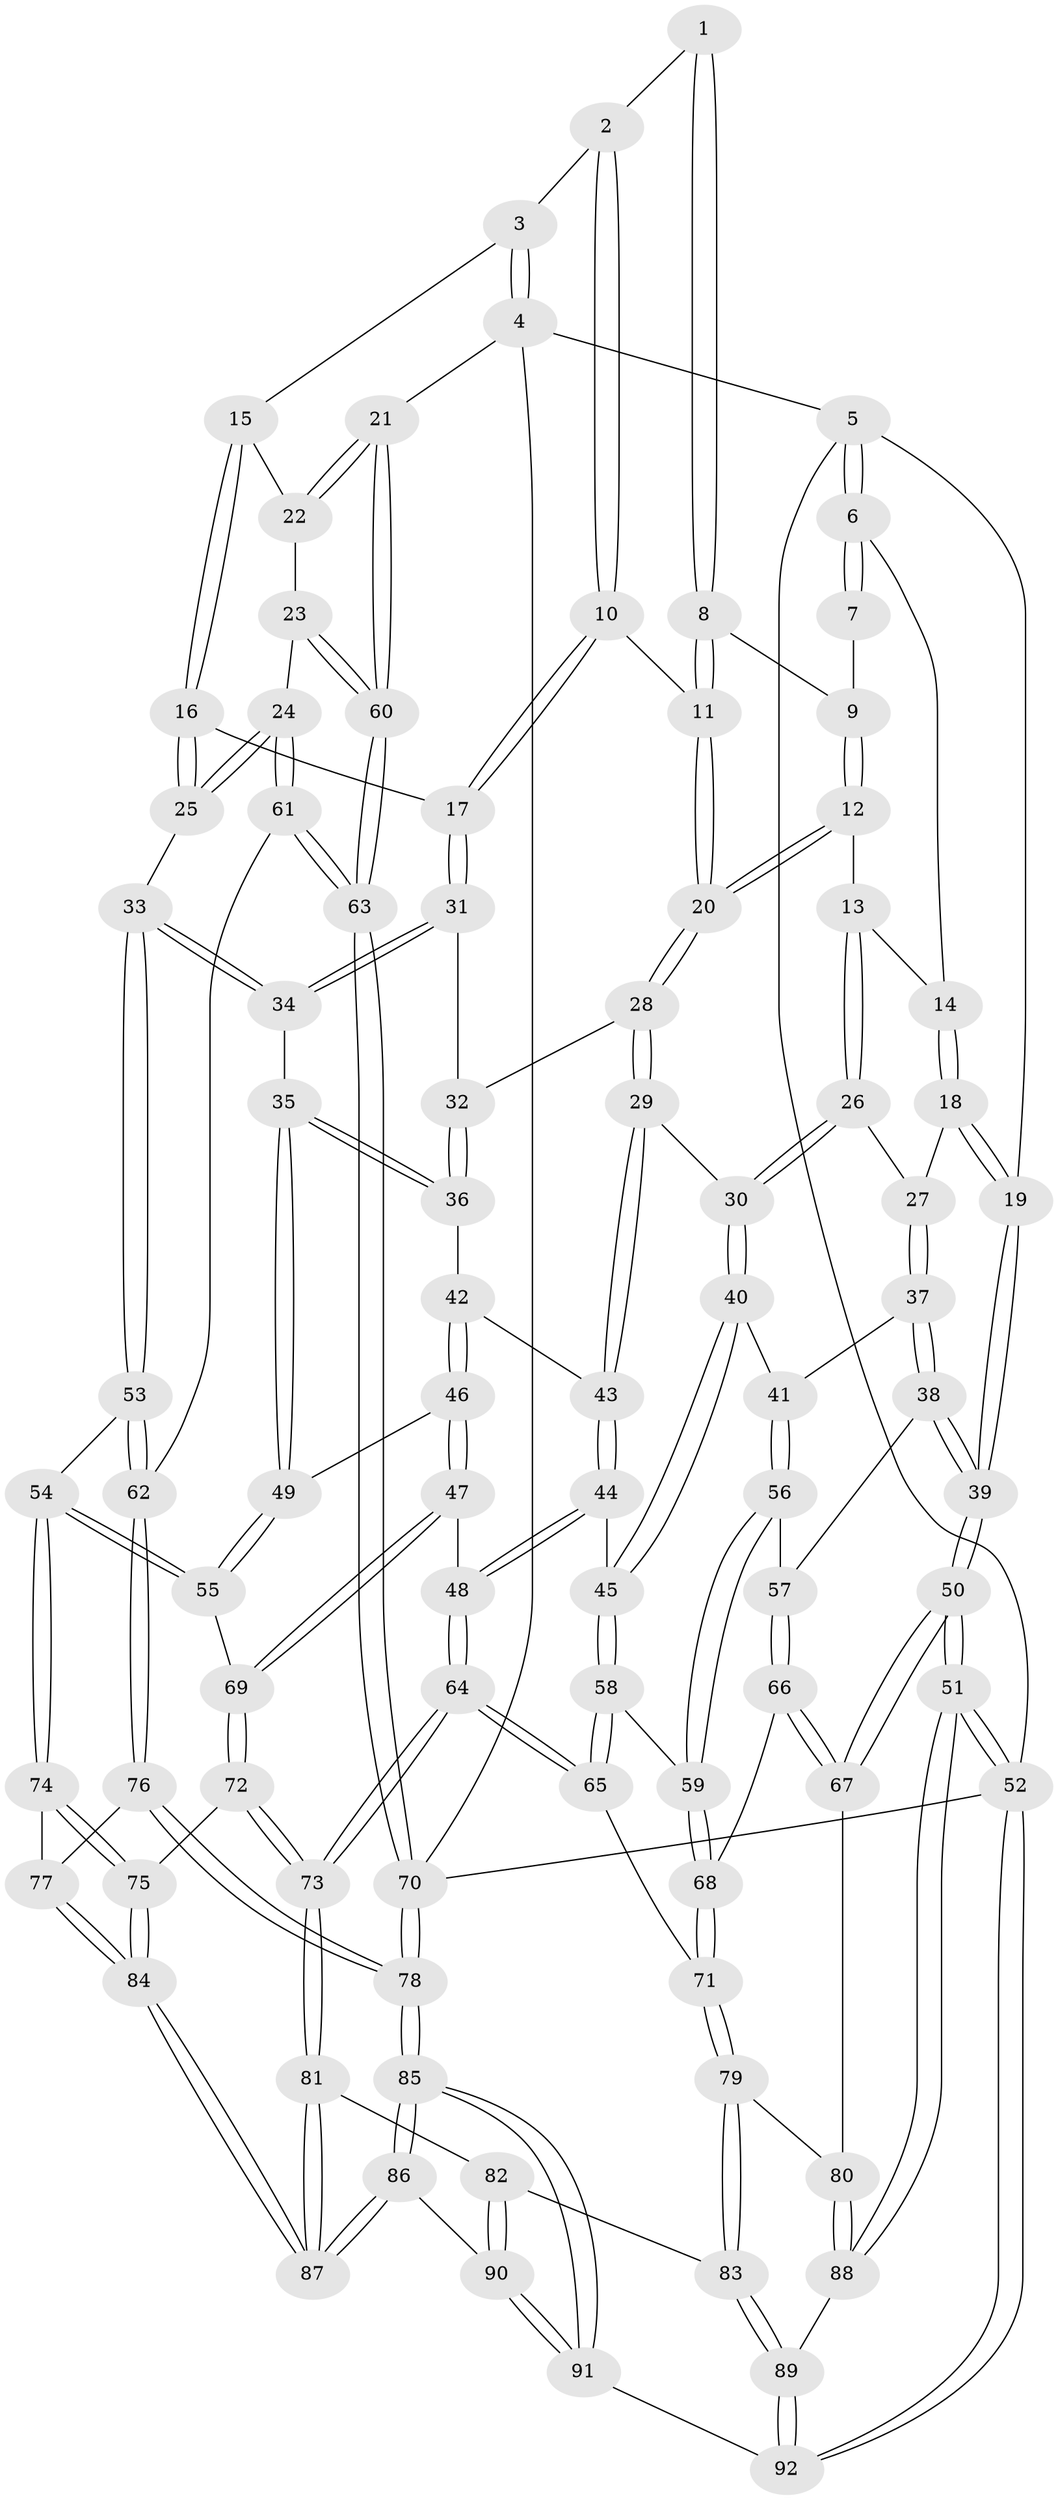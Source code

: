 // Generated by graph-tools (version 1.1) at 2025/00/03/09/25 05:00:48]
// undirected, 92 vertices, 227 edges
graph export_dot {
graph [start="1"]
  node [color=gray90,style=filled];
  1 [pos="+0.6465106364382309+0"];
  2 [pos="+0.7011308436307798+0"];
  3 [pos="+1+0"];
  4 [pos="+1+0"];
  5 [pos="+0+0"];
  6 [pos="+0.10739273058429478+0"];
  7 [pos="+0.372312865879983+0"];
  8 [pos="+0.5664609763845778+0.08141990344013648"];
  9 [pos="+0.46336736447009+0.03515016635397287"];
  10 [pos="+0.7121216786551078+0.1414654689239985"];
  11 [pos="+0.5684442103483707+0.10876355074347901"];
  12 [pos="+0.3733450098093798+0.10499709298417673"];
  13 [pos="+0.3326584609924508+0.09870920382197411"];
  14 [pos="+0.2174462969454567+0"];
  15 [pos="+0.8427803093851602+0.10863682431583942"];
  16 [pos="+0.8010729295938877+0.14105063674358564"];
  17 [pos="+0.7266902565524013+0.1527567956635804"];
  18 [pos="+0.19984442838898775+0.19986105236503127"];
  19 [pos="+0+0"];
  20 [pos="+0.5202898950689914+0.17257751278267697"];
  21 [pos="+1+0.21000528040242933"];
  22 [pos="+0.8951700276233702+0.1601677062753306"];
  23 [pos="+0.9460971157855608+0.3513491279629004"];
  24 [pos="+0.8976496890456674+0.36987169479657417"];
  25 [pos="+0.8714770592464374+0.36863010718648603"];
  26 [pos="+0.31506499446011577+0.18057935367295191"];
  27 [pos="+0.2303213919420214+0.24353642237001363"];
  28 [pos="+0.5189509869506345+0.2224890801787704"];
  29 [pos="+0.4821732584278579+0.27986007765247656"];
  30 [pos="+0.3938366739364406+0.27573141922810857"];
  31 [pos="+0.7027147748051709+0.23982900281330358"];
  32 [pos="+0.6259154837410388+0.2628839068285451"];
  33 [pos="+0.8382956452720446+0.37789705567421505"];
  34 [pos="+0.7801555466989935+0.36722629931048917"];
  35 [pos="+0.7225145713224621+0.38933408495140487"];
  36 [pos="+0.6351635376899549+0.37325281972262947"];
  37 [pos="+0.21664742879218019+0.2815368830003526"];
  38 [pos="+0+0.3060677733459328"];
  39 [pos="+0+0.2582358523427622"];
  40 [pos="+0.2812379063549153+0.38422997998772834"];
  41 [pos="+0.28073149618912674+0.38414600767520185"];
  42 [pos="+0.6148061374619372+0.38126463661781634"];
  43 [pos="+0.4927844896942894+0.32983847608746936"];
  44 [pos="+0.45956820144530525+0.42622179036022256"];
  45 [pos="+0.35086842544825475+0.4429239073322205"];
  46 [pos="+0.5770606298362453+0.4828793392308336"];
  47 [pos="+0.5471051266803099+0.5182702498146982"];
  48 [pos="+0.529287705416402+0.5182601989450897"];
  49 [pos="+0.6903545030457862+0.4625288009605337"];
  50 [pos="+0+0.667958038339403"];
  51 [pos="+0+1"];
  52 [pos="+0+1"];
  53 [pos="+0.7959358905750735+0.5104227160579191"];
  54 [pos="+0.7201111977028261+0.5860489339285151"];
  55 [pos="+0.7051313503692613+0.5817212725892588"];
  56 [pos="+0.19178098696445112+0.4540628939995368"];
  57 [pos="+0.1340462780635512+0.4528699089716835"];
  58 [pos="+0.34858762432284185+0.4798830418693293"];
  59 [pos="+0.2247436311531962+0.5427691443639086"];
  60 [pos="+1+0.31190765695622885"];
  61 [pos="+0.9406161690619973+0.6160214467549462"];
  62 [pos="+0.9283459998299511+0.6226485834549778"];
  63 [pos="+1+0.6332754095495702"];
  64 [pos="+0.4091959503334247+0.6567352667255046"];
  65 [pos="+0.3681206622652909+0.6435956865025506"];
  66 [pos="+0.06022825231943084+0.6239619684874815"];
  67 [pos="+0.012564411266870952+0.6687098438998849"];
  68 [pos="+0.22965528391323803+0.5787000410371125"];
  69 [pos="+0.6415485280365338+0.5911574424373368"];
  70 [pos="+1+1"];
  71 [pos="+0.31637544523605177+0.6530679676406208"];
  72 [pos="+0.6322511756547173+0.6131947098417554"];
  73 [pos="+0.47668932118673774+0.7513706373955575"];
  74 [pos="+0.7512651961452887+0.626655668850357"];
  75 [pos="+0.656478428375753+0.7512937855221683"];
  76 [pos="+0.8581003680680347+0.6880803513497648"];
  77 [pos="+0.8276947140229716+0.6822987485885246"];
  78 [pos="+1+1"];
  79 [pos="+0.194132764986205+0.7819629279905617"];
  80 [pos="+0.18013514014702176+0.78608494488058"];
  81 [pos="+0.47792380827552394+0.7551724231814483"];
  82 [pos="+0.4264659765761562+0.831299536192629"];
  83 [pos="+0.3249959664150528+0.8572882935228908"];
  84 [pos="+0.6421457207178198+0.8360916307896538"];
  85 [pos="+0.9546424810274095+1"];
  86 [pos="+0.6711890341711426+0.9055830265678114"];
  87 [pos="+0.6419034580319264+0.8365400434367412"];
  88 [pos="+0.15139299242123008+0.8878592489499579"];
  89 [pos="+0.2738570799735875+1"];
  90 [pos="+0.44655771938731686+0.9669187148153804"];
  91 [pos="+0.33578672876815124+1"];
  92 [pos="+0.2857595590863744+1"];
  1 -- 2;
  1 -- 8;
  1 -- 8;
  2 -- 3;
  2 -- 10;
  2 -- 10;
  3 -- 4;
  3 -- 4;
  3 -- 15;
  4 -- 5;
  4 -- 21;
  4 -- 70;
  5 -- 6;
  5 -- 6;
  5 -- 19;
  5 -- 52;
  6 -- 7;
  6 -- 7;
  6 -- 14;
  7 -- 9;
  8 -- 9;
  8 -- 11;
  8 -- 11;
  9 -- 12;
  9 -- 12;
  10 -- 11;
  10 -- 17;
  10 -- 17;
  11 -- 20;
  11 -- 20;
  12 -- 13;
  12 -- 20;
  12 -- 20;
  13 -- 14;
  13 -- 26;
  13 -- 26;
  14 -- 18;
  14 -- 18;
  15 -- 16;
  15 -- 16;
  15 -- 22;
  16 -- 17;
  16 -- 25;
  16 -- 25;
  17 -- 31;
  17 -- 31;
  18 -- 19;
  18 -- 19;
  18 -- 27;
  19 -- 39;
  19 -- 39;
  20 -- 28;
  20 -- 28;
  21 -- 22;
  21 -- 22;
  21 -- 60;
  21 -- 60;
  22 -- 23;
  23 -- 24;
  23 -- 60;
  23 -- 60;
  24 -- 25;
  24 -- 25;
  24 -- 61;
  24 -- 61;
  25 -- 33;
  26 -- 27;
  26 -- 30;
  26 -- 30;
  27 -- 37;
  27 -- 37;
  28 -- 29;
  28 -- 29;
  28 -- 32;
  29 -- 30;
  29 -- 43;
  29 -- 43;
  30 -- 40;
  30 -- 40;
  31 -- 32;
  31 -- 34;
  31 -- 34;
  32 -- 36;
  32 -- 36;
  33 -- 34;
  33 -- 34;
  33 -- 53;
  33 -- 53;
  34 -- 35;
  35 -- 36;
  35 -- 36;
  35 -- 49;
  35 -- 49;
  36 -- 42;
  37 -- 38;
  37 -- 38;
  37 -- 41;
  38 -- 39;
  38 -- 39;
  38 -- 57;
  39 -- 50;
  39 -- 50;
  40 -- 41;
  40 -- 45;
  40 -- 45;
  41 -- 56;
  41 -- 56;
  42 -- 43;
  42 -- 46;
  42 -- 46;
  43 -- 44;
  43 -- 44;
  44 -- 45;
  44 -- 48;
  44 -- 48;
  45 -- 58;
  45 -- 58;
  46 -- 47;
  46 -- 47;
  46 -- 49;
  47 -- 48;
  47 -- 69;
  47 -- 69;
  48 -- 64;
  48 -- 64;
  49 -- 55;
  49 -- 55;
  50 -- 51;
  50 -- 51;
  50 -- 67;
  50 -- 67;
  51 -- 52;
  51 -- 52;
  51 -- 88;
  51 -- 88;
  52 -- 92;
  52 -- 92;
  52 -- 70;
  53 -- 54;
  53 -- 62;
  53 -- 62;
  54 -- 55;
  54 -- 55;
  54 -- 74;
  54 -- 74;
  55 -- 69;
  56 -- 57;
  56 -- 59;
  56 -- 59;
  57 -- 66;
  57 -- 66;
  58 -- 59;
  58 -- 65;
  58 -- 65;
  59 -- 68;
  59 -- 68;
  60 -- 63;
  60 -- 63;
  61 -- 62;
  61 -- 63;
  61 -- 63;
  62 -- 76;
  62 -- 76;
  63 -- 70;
  63 -- 70;
  64 -- 65;
  64 -- 65;
  64 -- 73;
  64 -- 73;
  65 -- 71;
  66 -- 67;
  66 -- 67;
  66 -- 68;
  67 -- 80;
  68 -- 71;
  68 -- 71;
  69 -- 72;
  69 -- 72;
  70 -- 78;
  70 -- 78;
  71 -- 79;
  71 -- 79;
  72 -- 73;
  72 -- 73;
  72 -- 75;
  73 -- 81;
  73 -- 81;
  74 -- 75;
  74 -- 75;
  74 -- 77;
  75 -- 84;
  75 -- 84;
  76 -- 77;
  76 -- 78;
  76 -- 78;
  77 -- 84;
  77 -- 84;
  78 -- 85;
  78 -- 85;
  79 -- 80;
  79 -- 83;
  79 -- 83;
  80 -- 88;
  80 -- 88;
  81 -- 82;
  81 -- 87;
  81 -- 87;
  82 -- 83;
  82 -- 90;
  82 -- 90;
  83 -- 89;
  83 -- 89;
  84 -- 87;
  84 -- 87;
  85 -- 86;
  85 -- 86;
  85 -- 91;
  85 -- 91;
  86 -- 87;
  86 -- 87;
  86 -- 90;
  88 -- 89;
  89 -- 92;
  89 -- 92;
  90 -- 91;
  90 -- 91;
  91 -- 92;
}
